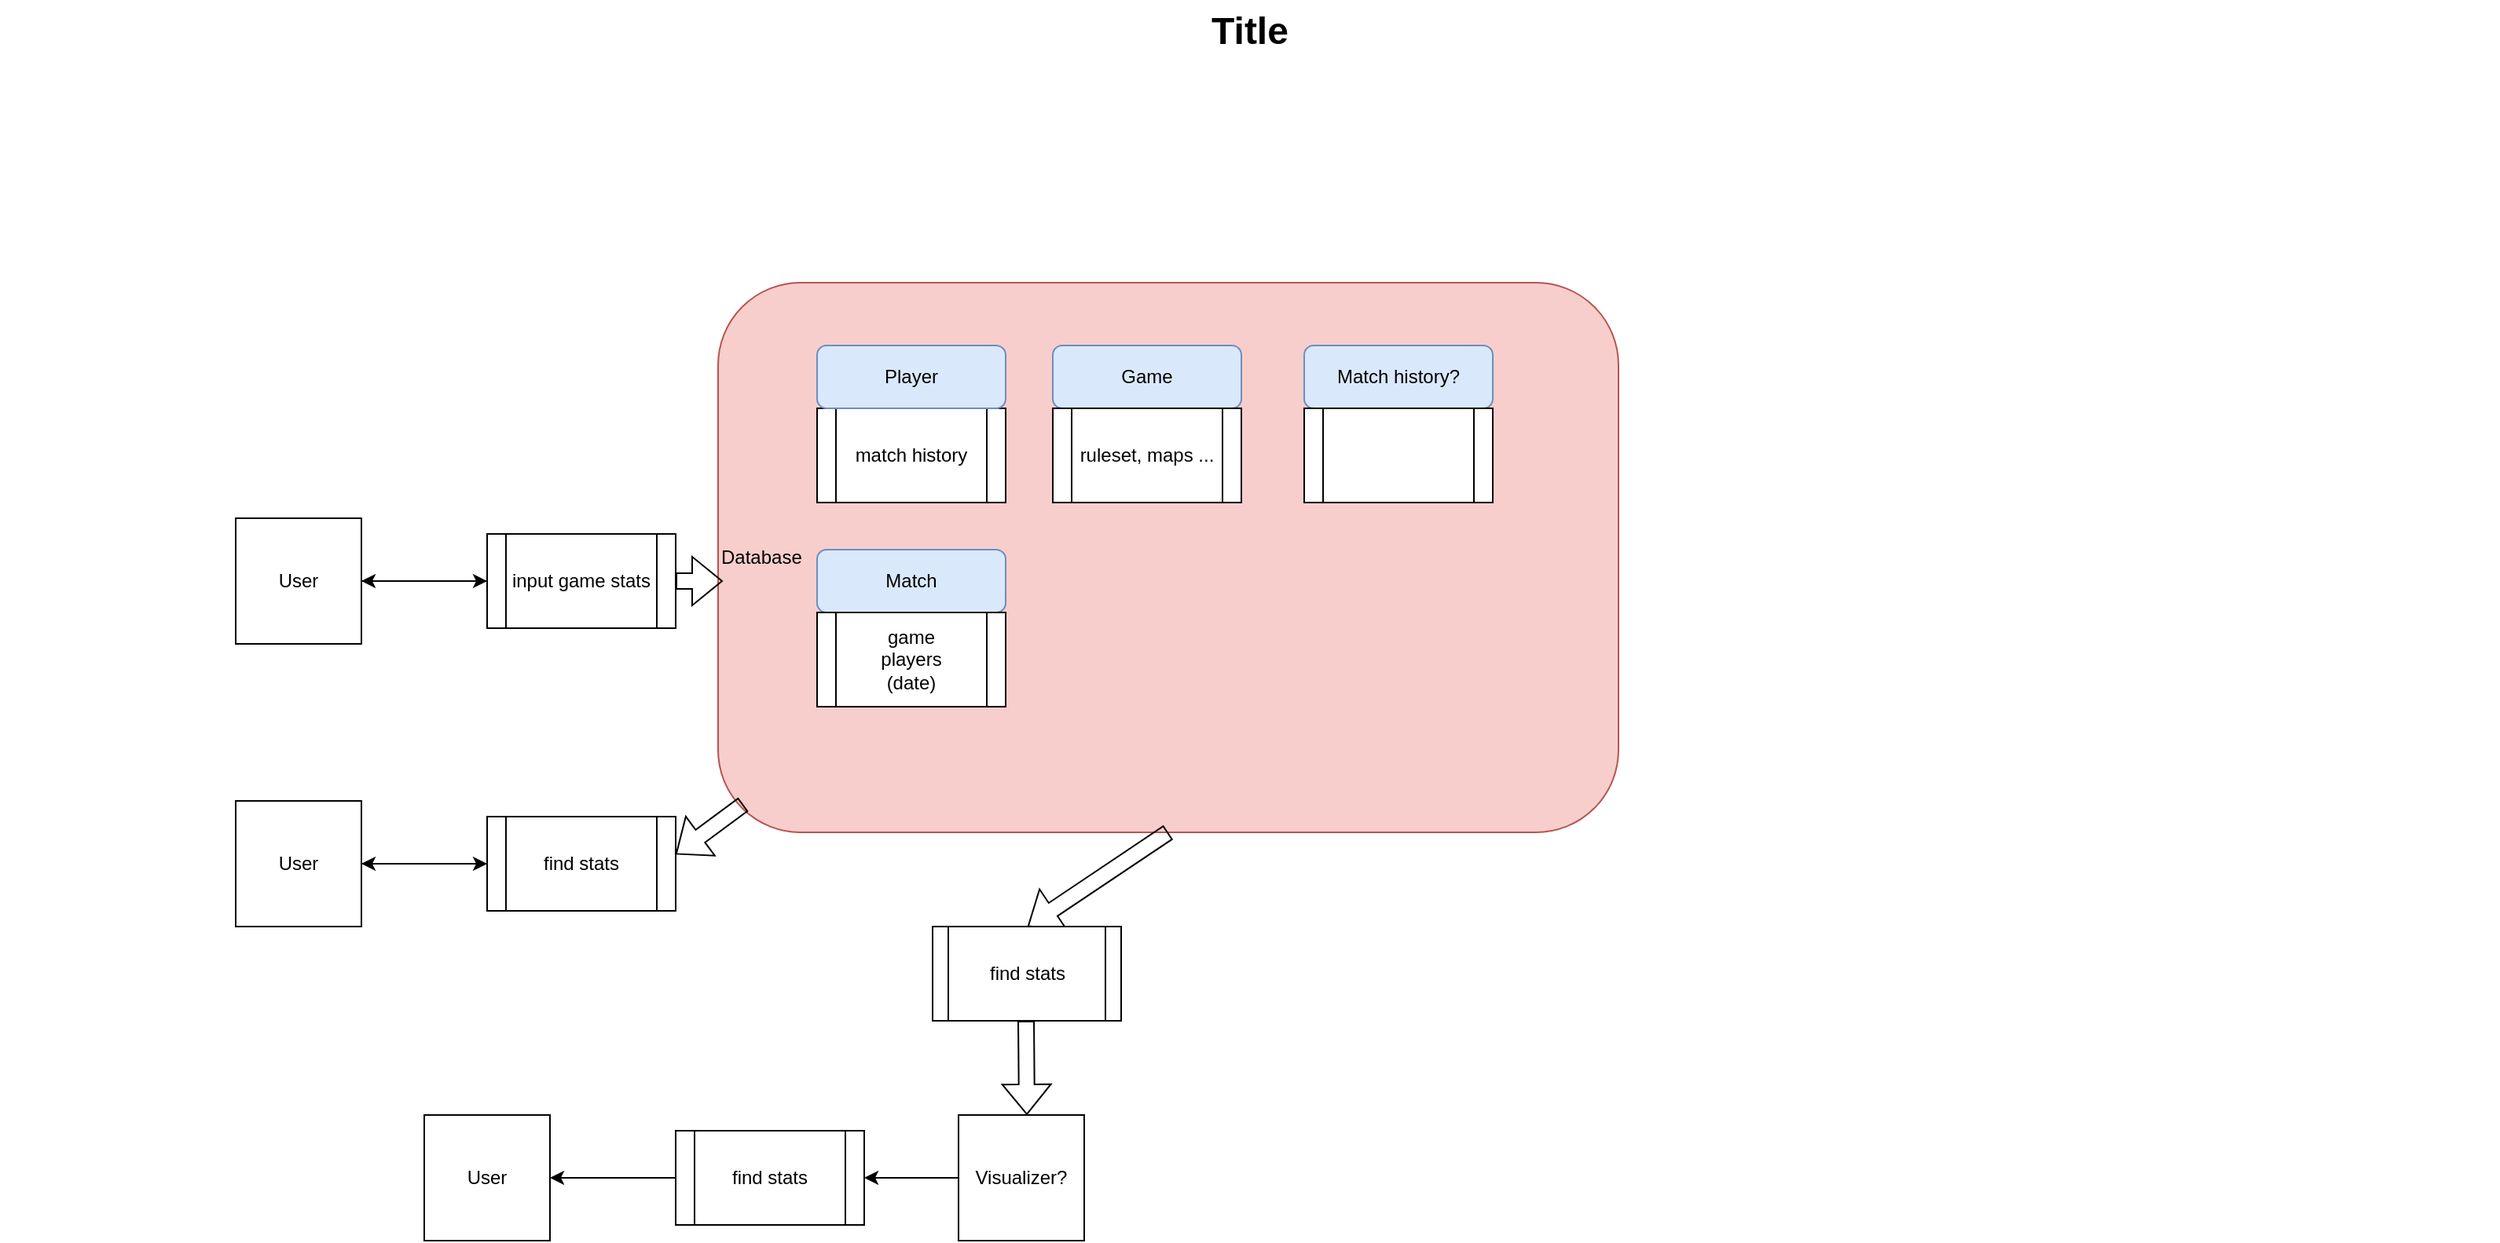 <mxfile version="20.8.10" type="github">
  <diagram name="Page-1" id="74b105a0-9070-1c63-61bc-23e55f88626e">
    <mxGraphModel dx="1434" dy="754" grid="1" gridSize="10" guides="1" tooltips="1" connect="1" arrows="1" fold="1" page="1" pageScale="1.5" pageWidth="1169" pageHeight="826" background="none" math="0" shadow="0">
      <root>
        <mxCell id="0" style=";html=1;" />
        <mxCell id="1" style=";html=1;" parent="0" />
        <mxCell id="0h7r7lTIpDEuKQg1K8eG-12" value="&lt;div align=&quot;left&quot;&gt;Database&lt;/div&gt;" style="rounded=1;whiteSpace=wrap;html=1;fillColor=#f8cecc;strokeColor=#b85450;align=left;" parent="1" vertex="1">
          <mxGeometry x="537" y="220" width="573" height="350" as="geometry" />
        </mxCell>
        <mxCell id="10b056a9c633e61c-30" value="Title" style="text;strokeColor=none;fillColor=none;html=1;fontSize=24;fontStyle=1;verticalAlign=middle;align=center;" parent="1" vertex="1">
          <mxGeometry x="80" y="40" width="1590" height="40" as="geometry" />
        </mxCell>
        <mxCell id="0h7r7lTIpDEuKQg1K8eG-1" value="Match" style="rounded=1;whiteSpace=wrap;html=1;fillColor=#dae8fc;strokeColor=#6c8ebf;" parent="1" vertex="1">
          <mxGeometry x="600" y="390" width="120" height="40" as="geometry" />
        </mxCell>
        <mxCell id="0h7r7lTIpDEuKQg1K8eG-32" style="edgeStyle=orthogonalEdgeStyle;rounded=0;orthogonalLoop=1;jettySize=auto;html=1;" parent="1" source="0h7r7lTIpDEuKQg1K8eG-2" target="0h7r7lTIpDEuKQg1K8eG-4" edge="1">
          <mxGeometry relative="1" as="geometry" />
        </mxCell>
        <mxCell id="0h7r7lTIpDEuKQg1K8eG-2" value="User" style="whiteSpace=wrap;html=1;aspect=fixed;" parent="1" vertex="1">
          <mxGeometry x="230" y="370" width="80" height="80" as="geometry" />
        </mxCell>
        <mxCell id="0h7r7lTIpDEuKQg1K8eG-33" style="edgeStyle=orthogonalEdgeStyle;rounded=0;orthogonalLoop=1;jettySize=auto;html=1;exitX=0;exitY=0.5;exitDx=0;exitDy=0;" parent="1" source="0h7r7lTIpDEuKQg1K8eG-4" target="0h7r7lTIpDEuKQg1K8eG-2" edge="1">
          <mxGeometry relative="1" as="geometry" />
        </mxCell>
        <mxCell id="0h7r7lTIpDEuKQg1K8eG-4" value="input game stats" style="shape=process;whiteSpace=wrap;html=1;backgroundOutline=1;" parent="1" vertex="1">
          <mxGeometry x="390" y="380" width="120" height="60" as="geometry" />
        </mxCell>
        <mxCell id="0h7r7lTIpDEuKQg1K8eG-5" value="" style="shape=flexArrow;endArrow=classic;html=1;rounded=0;exitX=1;exitY=0.5;exitDx=0;exitDy=0;" parent="1" source="0h7r7lTIpDEuKQg1K8eG-4" edge="1">
          <mxGeometry width="50" height="50" relative="1" as="geometry">
            <mxPoint x="320" y="420" as="sourcePoint" />
            <mxPoint x="540" y="410" as="targetPoint" />
          </mxGeometry>
        </mxCell>
        <mxCell id="0h7r7lTIpDEuKQg1K8eG-7" value="match history" style="shape=process;whiteSpace=wrap;html=1;backgroundOutline=1;" parent="1" vertex="1">
          <mxGeometry x="600" y="300" width="120" height="60" as="geometry" />
        </mxCell>
        <mxCell id="0h7r7lTIpDEuKQg1K8eG-8" value="Player" style="rounded=1;whiteSpace=wrap;html=1;fillColor=#dae8fc;strokeColor=#6c8ebf;" parent="1" vertex="1">
          <mxGeometry x="600" y="260" width="120" height="40" as="geometry" />
        </mxCell>
        <mxCell id="0h7r7lTIpDEuKQg1K8eG-10" value="&lt;div&gt;game&lt;/div&gt;&lt;div&gt;players&lt;/div&gt;&lt;div&gt;(date)&lt;br&gt;&lt;/div&gt;" style="shape=process;whiteSpace=wrap;html=1;backgroundOutline=1;" parent="1" vertex="1">
          <mxGeometry x="600" y="430" width="120" height="60" as="geometry" />
        </mxCell>
        <mxCell id="0h7r7lTIpDEuKQg1K8eG-13" value="Game" style="rounded=1;whiteSpace=wrap;html=1;fillColor=#dae8fc;strokeColor=#6c8ebf;" parent="1" vertex="1">
          <mxGeometry x="750" y="260" width="120" height="40" as="geometry" />
        </mxCell>
        <mxCell id="0h7r7lTIpDEuKQg1K8eG-14" value="ruleset, maps ..." style="shape=process;whiteSpace=wrap;html=1;backgroundOutline=1;" parent="1" vertex="1">
          <mxGeometry x="750" y="300" width="120" height="60" as="geometry" />
        </mxCell>
        <mxCell id="0h7r7lTIpDEuKQg1K8eG-34" style="edgeStyle=orthogonalEdgeStyle;rounded=0;orthogonalLoop=1;jettySize=auto;html=1;exitX=1;exitY=0.5;exitDx=0;exitDy=0;entryX=0;entryY=0.5;entryDx=0;entryDy=0;" parent="1" source="0h7r7lTIpDEuKQg1K8eG-15" target="0h7r7lTIpDEuKQg1K8eG-17" edge="1">
          <mxGeometry relative="1" as="geometry" />
        </mxCell>
        <mxCell id="0h7r7lTIpDEuKQg1K8eG-15" value="User" style="whiteSpace=wrap;html=1;aspect=fixed;" parent="1" vertex="1">
          <mxGeometry x="230" y="550" width="80" height="80" as="geometry" />
        </mxCell>
        <mxCell id="0h7r7lTIpDEuKQg1K8eG-31" style="edgeStyle=orthogonalEdgeStyle;rounded=0;orthogonalLoop=1;jettySize=auto;html=1;" parent="1" source="0h7r7lTIpDEuKQg1K8eG-17" target="0h7r7lTIpDEuKQg1K8eG-15" edge="1">
          <mxGeometry relative="1" as="geometry" />
        </mxCell>
        <mxCell id="0h7r7lTIpDEuKQg1K8eG-17" value="find stats" style="shape=process;whiteSpace=wrap;html=1;backgroundOutline=1;" parent="1" vertex="1">
          <mxGeometry x="390" y="560" width="120" height="60" as="geometry" />
        </mxCell>
        <mxCell id="0h7r7lTIpDEuKQg1K8eG-19" value="" style="shape=flexArrow;endArrow=classic;html=1;rounded=0;entryX=1;entryY=0.4;entryDx=0;entryDy=0;entryPerimeter=0;exitX=0.028;exitY=0.949;exitDx=0;exitDy=0;exitPerimeter=0;" parent="1" source="0h7r7lTIpDEuKQg1K8eG-12" target="0h7r7lTIpDEuKQg1K8eG-17" edge="1">
          <mxGeometry width="50" height="50" relative="1" as="geometry">
            <mxPoint x="400" y="600" as="sourcePoint" />
            <mxPoint x="320" y="600" as="targetPoint" />
          </mxGeometry>
        </mxCell>
        <mxCell id="0h7r7lTIpDEuKQg1K8eG-20" value="" style="shape=flexArrow;endArrow=classic;html=1;rounded=0;exitX=0.5;exitY=1;exitDx=0;exitDy=0;" parent="1" source="0h7r7lTIpDEuKQg1K8eG-12" edge="1">
          <mxGeometry width="50" height="50" relative="1" as="geometry">
            <mxPoint x="558.004" y="562.15" as="sourcePoint" />
            <mxPoint x="734" y="630" as="targetPoint" />
          </mxGeometry>
        </mxCell>
        <mxCell id="0h7r7lTIpDEuKQg1K8eG-21" value="find stats" style="shape=process;whiteSpace=wrap;html=1;backgroundOutline=1;size=0.083;" parent="1" vertex="1">
          <mxGeometry x="673.5" y="630" width="120" height="60" as="geometry" />
        </mxCell>
        <mxCell id="0h7r7lTIpDEuKQg1K8eG-28" style="edgeStyle=orthogonalEdgeStyle;rounded=0;orthogonalLoop=1;jettySize=auto;html=1;" parent="1" source="0h7r7lTIpDEuKQg1K8eG-22" target="0h7r7lTIpDEuKQg1K8eG-24" edge="1">
          <mxGeometry relative="1" as="geometry">
            <mxPoint x="650" y="790" as="targetPoint" />
          </mxGeometry>
        </mxCell>
        <mxCell id="0h7r7lTIpDEuKQg1K8eG-22" value="Visualizer?" style="whiteSpace=wrap;html=1;aspect=fixed;" parent="1" vertex="1">
          <mxGeometry x="690" y="750" width="80" height="80" as="geometry" />
        </mxCell>
        <mxCell id="0h7r7lTIpDEuKQg1K8eG-23" value="" style="shape=flexArrow;endArrow=classic;html=1;rounded=0;exitX=0.5;exitY=1;exitDx=0;exitDy=0;" parent="1" edge="1">
          <mxGeometry width="50" height="50" relative="1" as="geometry">
            <mxPoint x="733" y="690" as="sourcePoint" />
            <mxPoint x="733.5" y="750" as="targetPoint" />
          </mxGeometry>
        </mxCell>
        <mxCell id="0h7r7lTIpDEuKQg1K8eG-29" style="edgeStyle=orthogonalEdgeStyle;rounded=0;orthogonalLoop=1;jettySize=auto;html=1;exitX=0;exitY=0.5;exitDx=0;exitDy=0;entryX=1;entryY=0.5;entryDx=0;entryDy=0;" parent="1" source="0h7r7lTIpDEuKQg1K8eG-24" target="0h7r7lTIpDEuKQg1K8eG-25" edge="1">
          <mxGeometry relative="1" as="geometry" />
        </mxCell>
        <mxCell id="0h7r7lTIpDEuKQg1K8eG-24" value="find stats" style="shape=process;whiteSpace=wrap;html=1;backgroundOutline=1;" parent="1" vertex="1">
          <mxGeometry x="510" y="760" width="120" height="60" as="geometry" />
        </mxCell>
        <mxCell id="0h7r7lTIpDEuKQg1K8eG-25" value="User" style="whiteSpace=wrap;html=1;aspect=fixed;" parent="1" vertex="1">
          <mxGeometry x="350" y="750" width="80" height="80" as="geometry" />
        </mxCell>
        <mxCell id="0h7r7lTIpDEuKQg1K8eG-35" value="Match history?" style="rounded=1;whiteSpace=wrap;html=1;fillColor=#dae8fc;strokeColor=#6c8ebf;" parent="1" vertex="1">
          <mxGeometry x="910" y="260" width="120" height="40" as="geometry" />
        </mxCell>
        <mxCell id="0h7r7lTIpDEuKQg1K8eG-36" value="" style="shape=process;whiteSpace=wrap;html=1;backgroundOutline=1;" parent="1" vertex="1">
          <mxGeometry x="910" y="300" width="120" height="60" as="geometry" />
        </mxCell>
      </root>
    </mxGraphModel>
  </diagram>
</mxfile>
